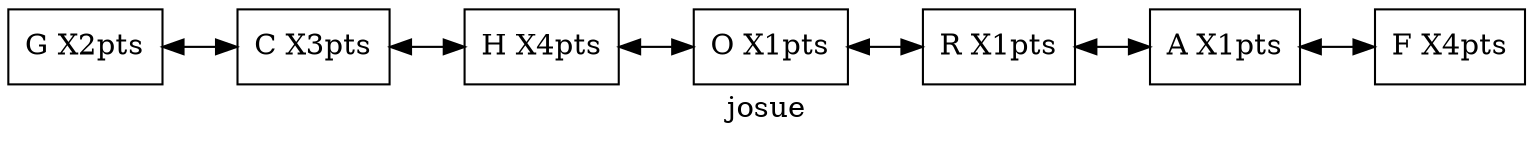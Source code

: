 digraph Lista {
rankdir=LR;
node [shape=record];
Nodo0[label="G  X2pts"]
Nodo1[label="C  X3pts"]
Nodo2[label="H  X4pts"]
Nodo3[label="O  X1pts"]
Nodo4[label="R  X1pts"]
Nodo5[label="A  X1pts"]
Nodo6[label="F  X4pts"]
Nodo0->Nodo1[dir=both];
Nodo1->Nodo2[dir=both];
Nodo2->Nodo3[dir=both];
Nodo3->Nodo4[dir=both];
Nodo4->Nodo5[dir=both];
Nodo5->Nodo6[dir=both];
label="josue";
}
